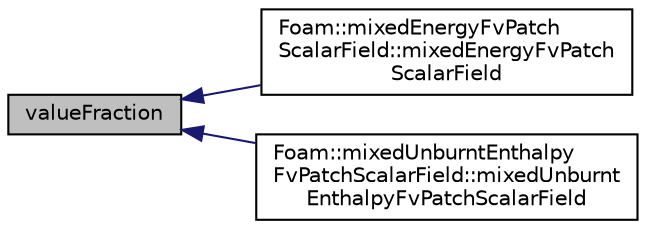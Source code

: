 digraph "valueFraction"
{
  bgcolor="transparent";
  edge [fontname="Helvetica",fontsize="10",labelfontname="Helvetica",labelfontsize="10"];
  node [fontname="Helvetica",fontsize="10",shape=record];
  rankdir="LR";
  Node1 [label="valueFraction",height=0.2,width=0.4,color="black", fillcolor="grey75", style="filled" fontcolor="black"];
  Node1 -> Node2 [dir="back",color="midnightblue",fontsize="10",style="solid",fontname="Helvetica"];
  Node2 [label="Foam::mixedEnergyFvPatch\lScalarField::mixedEnergyFvPatch\lScalarField",height=0.2,width=0.4,color="black",URL="$classFoam_1_1mixedEnergyFvPatchScalarField.html#afcfd68b9f55389080a7b2544437d3d1e",tooltip="Construct from patch and internal field. "];
  Node1 -> Node3 [dir="back",color="midnightblue",fontsize="10",style="solid",fontname="Helvetica"];
  Node3 [label="Foam::mixedUnburntEnthalpy\lFvPatchScalarField::mixedUnburnt\lEnthalpyFvPatchScalarField",height=0.2,width=0.4,color="black",URL="$classFoam_1_1mixedUnburntEnthalpyFvPatchScalarField.html#a11b4a9a14cc9e770aceba0b972ba919d",tooltip="Construct from patch and internal field. "];
}
